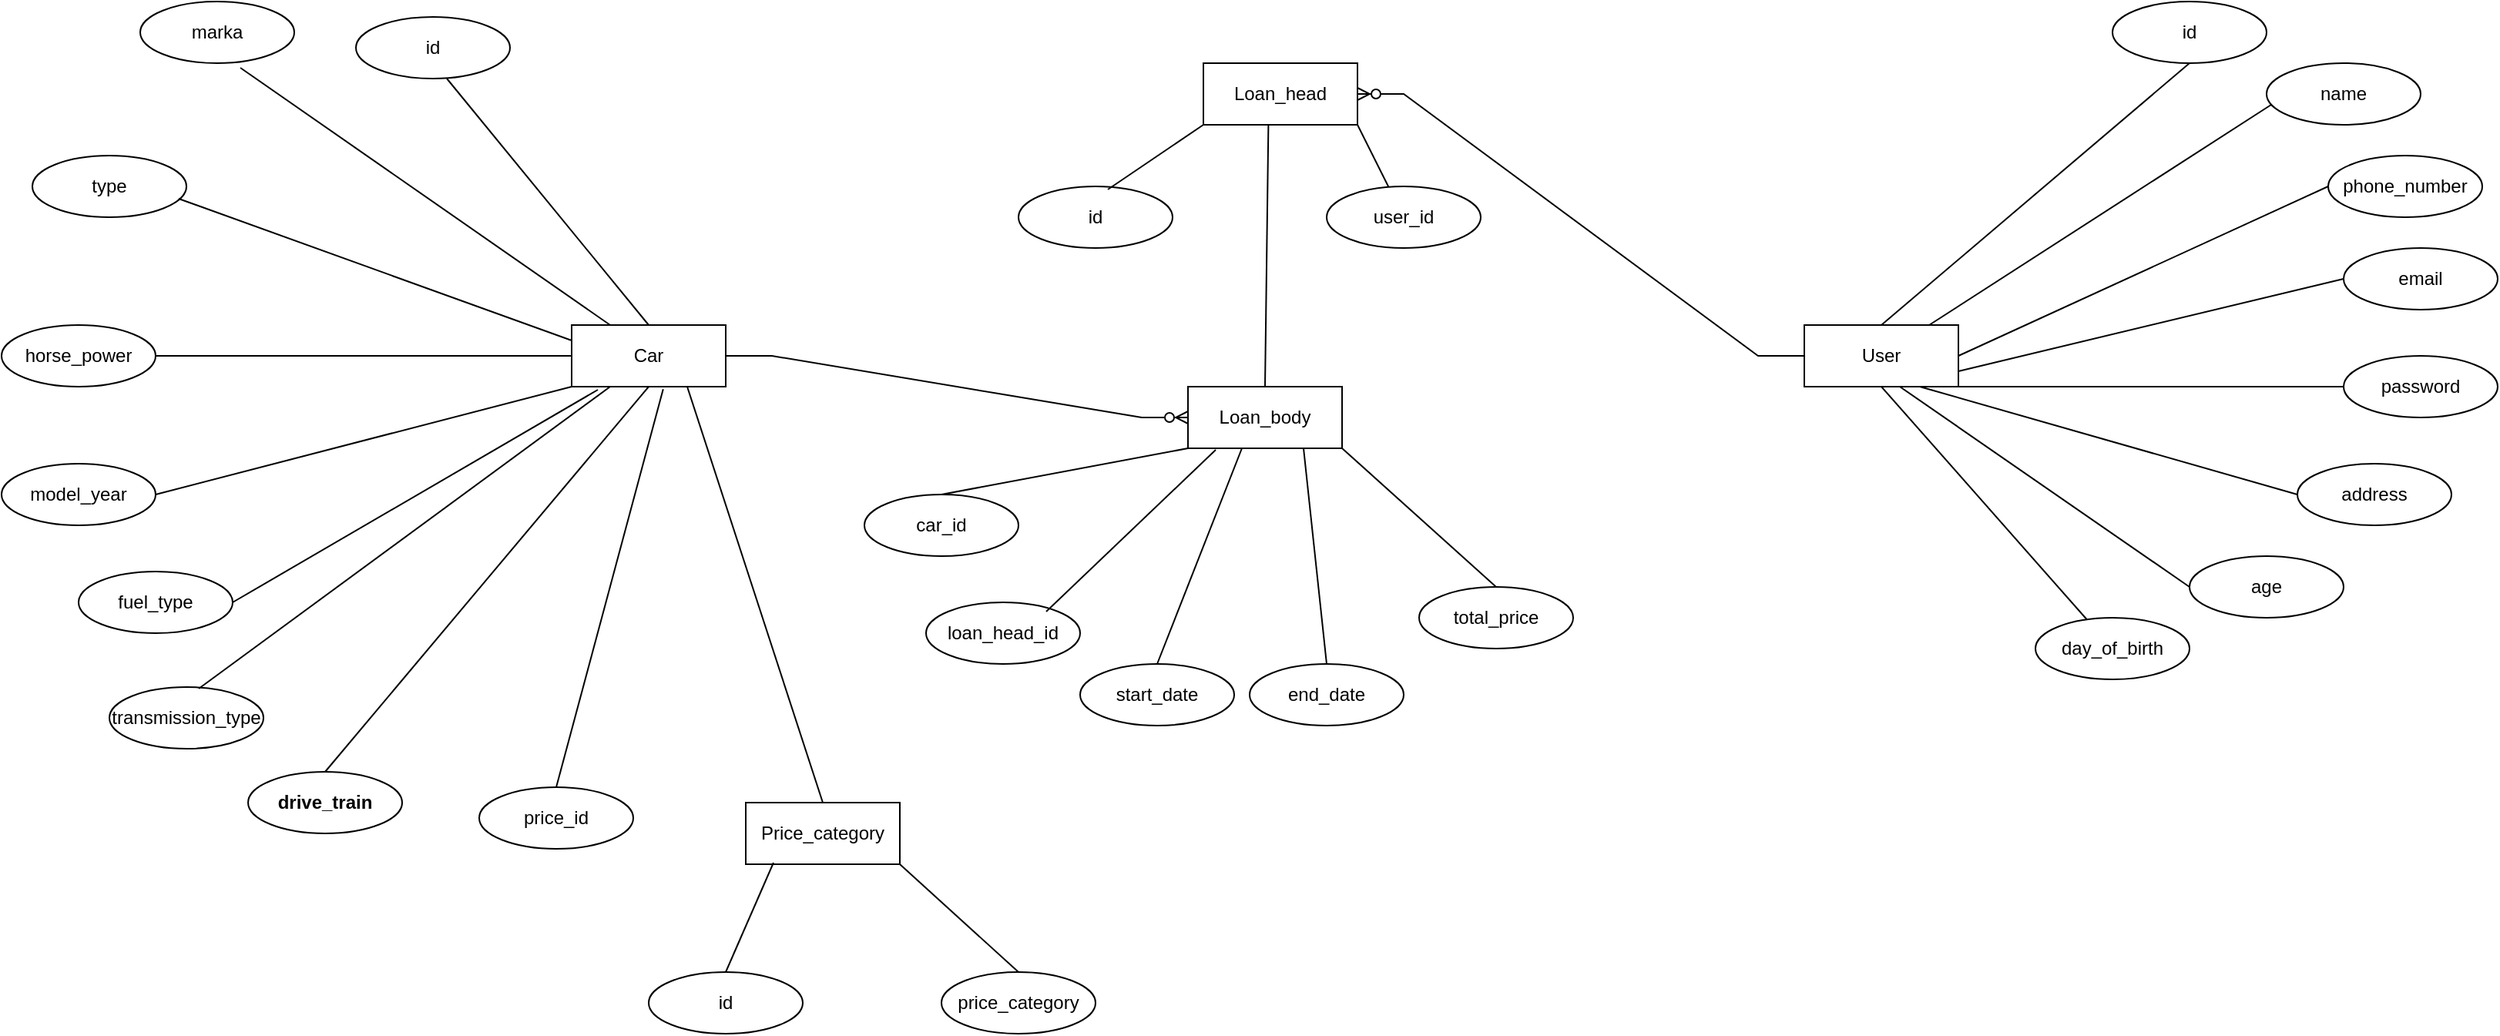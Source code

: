 <mxfile version="22.1.22" type="embed">
  <diagram name="1 oldal" id="6gjwfznrV-qQu4o9CnS2">
    <mxGraphModel dx="1723" dy="760" grid="1" gridSize="10" guides="1" tooltips="1" connect="1" arrows="1" fold="1" page="1" pageScale="1" pageWidth="827" pageHeight="1169" math="0" shadow="0">
      <root>
        <mxCell id="0" />
        <mxCell id="1" parent="0" />
        <mxCell id="jQrdcfdzkRZm4daX9A_m-1" value="Car" style="whiteSpace=wrap;html=1;align=center;" parent="1" vertex="1">
          <mxGeometry x="250" y="330" width="100" height="40" as="geometry" />
        </mxCell>
        <mxCell id="jQrdcfdzkRZm4daX9A_m-2" value="User" style="whiteSpace=wrap;html=1;align=center;" parent="1" vertex="1">
          <mxGeometry x="1050" y="330" width="100" height="40" as="geometry" />
        </mxCell>
        <mxCell id="jQrdcfdzkRZm4daX9A_m-84" value="id" style="ellipse;whiteSpace=wrap;html=1;align=center;" parent="1" vertex="1">
          <mxGeometry x="110" y="130" width="100" height="40" as="geometry" />
        </mxCell>
        <mxCell id="jQrdcfdzkRZm4daX9A_m-85" value="marka" style="ellipse;whiteSpace=wrap;html=1;align=center;" parent="1" vertex="1">
          <mxGeometry x="-30" y="120" width="100" height="40" as="geometry" />
        </mxCell>
        <mxCell id="jQrdcfdzkRZm4daX9A_m-86" value="type" style="ellipse;whiteSpace=wrap;html=1;align=center;" parent="1" vertex="1">
          <mxGeometry x="-100" y="220" width="100" height="40" as="geometry" />
        </mxCell>
        <mxCell id="jQrdcfdzkRZm4daX9A_m-87" value="horse_power" style="ellipse;whiteSpace=wrap;html=1;align=center;" parent="1" vertex="1">
          <mxGeometry x="-120" y="330" width="100" height="40" as="geometry" />
        </mxCell>
        <mxCell id="jQrdcfdzkRZm4daX9A_m-88" value="model_year" style="ellipse;whiteSpace=wrap;html=1;align=center;" parent="1" vertex="1">
          <mxGeometry x="-120" y="420" width="100" height="40" as="geometry" />
        </mxCell>
        <mxCell id="jQrdcfdzkRZm4daX9A_m-89" value="fuel_type" style="ellipse;whiteSpace=wrap;html=1;align=center;" parent="1" vertex="1">
          <mxGeometry x="-70" y="490" width="100" height="40" as="geometry" />
        </mxCell>
        <mxCell id="jQrdcfdzkRZm4daX9A_m-90" value="transmission_type" style="ellipse;whiteSpace=wrap;html=1;align=center;" parent="1" vertex="1">
          <mxGeometry x="-50" y="565" width="100" height="40" as="geometry" />
        </mxCell>
        <mxCell id="jQrdcfdzkRZm4daX9A_m-91" value="drive_train" style="ellipse;whiteSpace=wrap;html=1;align=center;fontStyle=1" parent="1" vertex="1">
          <mxGeometry x="40" y="620" width="100" height="40" as="geometry" />
        </mxCell>
        <mxCell id="jQrdcfdzkRZm4daX9A_m-92" value="" style="endArrow=none;html=1;rounded=0;exitX=0.59;exitY=1;exitDx=0;exitDy=0;exitPerimeter=0;entryX=0.5;entryY=0;entryDx=0;entryDy=0;" parent="1" source="jQrdcfdzkRZm4daX9A_m-84" target="jQrdcfdzkRZm4daX9A_m-1" edge="1">
          <mxGeometry relative="1" as="geometry">
            <mxPoint x="-30" y="390" as="sourcePoint" />
            <mxPoint x="130" y="390" as="targetPoint" />
          </mxGeometry>
        </mxCell>
        <mxCell id="jQrdcfdzkRZm4daX9A_m-96" value="" style="endArrow=none;html=1;rounded=0;exitX=0.65;exitY=1.075;exitDx=0;exitDy=0;exitPerimeter=0;entryX=0.25;entryY=0;entryDx=0;entryDy=0;" parent="1" source="jQrdcfdzkRZm4daX9A_m-85" target="jQrdcfdzkRZm4daX9A_m-1" edge="1">
          <mxGeometry relative="1" as="geometry">
            <mxPoint x="-30" y="390" as="sourcePoint" />
            <mxPoint x="130" y="390" as="targetPoint" />
          </mxGeometry>
        </mxCell>
        <mxCell id="jQrdcfdzkRZm4daX9A_m-97" value="" style="endArrow=none;html=1;rounded=0;exitX=0.95;exitY=0.7;exitDx=0;exitDy=0;exitPerimeter=0;entryX=0;entryY=0.25;entryDx=0;entryDy=0;" parent="1" source="jQrdcfdzkRZm4daX9A_m-86" target="jQrdcfdzkRZm4daX9A_m-1" edge="1">
          <mxGeometry relative="1" as="geometry">
            <mxPoint x="30" y="330" as="sourcePoint" />
            <mxPoint x="190" y="330" as="targetPoint" />
          </mxGeometry>
        </mxCell>
        <mxCell id="jQrdcfdzkRZm4daX9A_m-99" value="" style="endArrow=none;html=1;rounded=0;exitX=1;exitY=0.5;exitDx=0;exitDy=0;entryX=0;entryY=0.5;entryDx=0;entryDy=0;" parent="1" source="jQrdcfdzkRZm4daX9A_m-87" target="jQrdcfdzkRZm4daX9A_m-1" edge="1">
          <mxGeometry relative="1" as="geometry">
            <mxPoint x="40" y="400" as="sourcePoint" />
            <mxPoint x="200" y="400" as="targetPoint" />
          </mxGeometry>
        </mxCell>
        <mxCell id="jQrdcfdzkRZm4daX9A_m-101" value="" style="endArrow=none;html=1;rounded=0;exitX=1;exitY=0.5;exitDx=0;exitDy=0;entryX=0;entryY=1;entryDx=0;entryDy=0;" parent="1" source="jQrdcfdzkRZm4daX9A_m-88" target="jQrdcfdzkRZm4daX9A_m-1" edge="1">
          <mxGeometry relative="1" as="geometry">
            <mxPoint x="30" y="420" as="sourcePoint" />
            <mxPoint x="190" y="420" as="targetPoint" />
          </mxGeometry>
        </mxCell>
        <mxCell id="jQrdcfdzkRZm4daX9A_m-103" value="" style="endArrow=none;html=1;rounded=0;exitX=1;exitY=0.5;exitDx=0;exitDy=0;entryX=0.17;entryY=1.05;entryDx=0;entryDy=0;entryPerimeter=0;" parent="1" source="jQrdcfdzkRZm4daX9A_m-89" target="jQrdcfdzkRZm4daX9A_m-1" edge="1">
          <mxGeometry relative="1" as="geometry">
            <mxPoint x="50" y="460" as="sourcePoint" />
            <mxPoint x="210" y="460" as="targetPoint" />
          </mxGeometry>
        </mxCell>
        <mxCell id="jQrdcfdzkRZm4daX9A_m-104" value="" style="endArrow=none;html=1;rounded=0;exitX=0.58;exitY=0.025;exitDx=0;exitDy=0;exitPerimeter=0;entryX=0.25;entryY=1;entryDx=0;entryDy=0;" parent="1" source="jQrdcfdzkRZm4daX9A_m-90" target="jQrdcfdzkRZm4daX9A_m-1" edge="1">
          <mxGeometry relative="1" as="geometry">
            <mxPoint x="150" y="450" as="sourcePoint" />
            <mxPoint x="310" y="450" as="targetPoint" />
          </mxGeometry>
        </mxCell>
        <mxCell id="jQrdcfdzkRZm4daX9A_m-105" value="" style="endArrow=none;html=1;rounded=0;exitX=0.5;exitY=0;exitDx=0;exitDy=0;entryX=0.5;entryY=1;entryDx=0;entryDy=0;" parent="1" source="jQrdcfdzkRZm4daX9A_m-91" target="jQrdcfdzkRZm4daX9A_m-1" edge="1">
          <mxGeometry relative="1" as="geometry">
            <mxPoint x="-30" y="390" as="sourcePoint" />
            <mxPoint x="130" y="390" as="targetPoint" />
          </mxGeometry>
        </mxCell>
        <mxCell id="jQrdcfdzkRZm4daX9A_m-106" value="Price_category" style="whiteSpace=wrap;html=1;align=center;" parent="1" vertex="1">
          <mxGeometry x="363" y="640" width="100" height="40" as="geometry" />
        </mxCell>
        <mxCell id="jQrdcfdzkRZm4daX9A_m-107" value="" style="endArrow=none;html=1;rounded=0;exitX=0.75;exitY=1;exitDx=0;exitDy=0;entryX=0.5;entryY=0;entryDx=0;entryDy=0;" parent="1" source="jQrdcfdzkRZm4daX9A_m-1" target="jQrdcfdzkRZm4daX9A_m-106" edge="1">
          <mxGeometry relative="1" as="geometry">
            <mxPoint x="580" y="390" as="sourcePoint" />
            <mxPoint x="740" y="390" as="targetPoint" />
          </mxGeometry>
        </mxCell>
        <mxCell id="jQrdcfdzkRZm4daX9A_m-108" value="id" style="ellipse;whiteSpace=wrap;html=1;align=center;" parent="1" vertex="1">
          <mxGeometry x="300" y="750" width="100" height="40" as="geometry" />
        </mxCell>
        <mxCell id="jQrdcfdzkRZm4daX9A_m-109" value="" style="endArrow=none;html=1;rounded=0;exitX=0.5;exitY=0;exitDx=0;exitDy=0;entryX=0.18;entryY=0.975;entryDx=0;entryDy=0;entryPerimeter=0;" parent="1" source="jQrdcfdzkRZm4daX9A_m-108" target="jQrdcfdzkRZm4daX9A_m-106" edge="1">
          <mxGeometry relative="1" as="geometry">
            <mxPoint x="480" y="610" as="sourcePoint" />
            <mxPoint x="640" y="610" as="targetPoint" />
          </mxGeometry>
        </mxCell>
        <mxCell id="jQrdcfdzkRZm4daX9A_m-112" value="id" style="ellipse;whiteSpace=wrap;html=1;align=center;" parent="1" vertex="1">
          <mxGeometry x="1250" y="120" width="100" height="40" as="geometry" />
        </mxCell>
        <mxCell id="jQrdcfdzkRZm4daX9A_m-113" value="name" style="ellipse;whiteSpace=wrap;html=1;align=center;" parent="1" vertex="1">
          <mxGeometry x="1350" y="160" width="100" height="40" as="geometry" />
        </mxCell>
        <mxCell id="jQrdcfdzkRZm4daX9A_m-114" value="phone_number" style="ellipse;whiteSpace=wrap;html=1;align=center;" parent="1" vertex="1">
          <mxGeometry x="1390" y="220" width="100" height="40" as="geometry" />
        </mxCell>
        <mxCell id="jQrdcfdzkRZm4daX9A_m-115" value="email" style="ellipse;whiteSpace=wrap;html=1;align=center;" parent="1" vertex="1">
          <mxGeometry x="1400" y="280" width="100" height="40" as="geometry" />
        </mxCell>
        <mxCell id="jQrdcfdzkRZm4daX9A_m-116" value="password" style="ellipse;whiteSpace=wrap;html=1;align=center;" parent="1" vertex="1">
          <mxGeometry x="1400" y="350" width="100" height="40" as="geometry" />
        </mxCell>
        <mxCell id="jQrdcfdzkRZm4daX9A_m-117" value="address" style="ellipse;whiteSpace=wrap;html=1;align=center;" parent="1" vertex="1">
          <mxGeometry x="1370" y="420" width="100" height="40" as="geometry" />
        </mxCell>
        <mxCell id="jQrdcfdzkRZm4daX9A_m-118" value="age" style="ellipse;whiteSpace=wrap;html=1;align=center;" parent="1" vertex="1">
          <mxGeometry x="1300" y="480" width="100" height="40" as="geometry" />
        </mxCell>
        <mxCell id="jQrdcfdzkRZm4daX9A_m-119" value="day_of_birth" style="ellipse;whiteSpace=wrap;html=1;align=center;" parent="1" vertex="1">
          <mxGeometry x="1200" y="520" width="100" height="40" as="geometry" />
        </mxCell>
        <mxCell id="jQrdcfdzkRZm4daX9A_m-120" value="" style="endArrow=none;html=1;rounded=0;exitX=0.5;exitY=1;exitDx=0;exitDy=0;entryX=0.5;entryY=0;entryDx=0;entryDy=0;" parent="1" source="jQrdcfdzkRZm4daX9A_m-112" target="jQrdcfdzkRZm4daX9A_m-2" edge="1">
          <mxGeometry relative="1" as="geometry">
            <mxPoint x="940" y="430" as="sourcePoint" />
            <mxPoint x="1100" y="430" as="targetPoint" />
          </mxGeometry>
        </mxCell>
        <mxCell id="jQrdcfdzkRZm4daX9A_m-121" value="" style="endArrow=none;html=1;rounded=0;exitX=0.03;exitY=0.675;exitDx=0;exitDy=0;exitPerimeter=0;" parent="1" source="jQrdcfdzkRZm4daX9A_m-113" target="jQrdcfdzkRZm4daX9A_m-2" edge="1">
          <mxGeometry relative="1" as="geometry">
            <mxPoint x="1110" y="340" as="sourcePoint" />
            <mxPoint x="1270" y="340" as="targetPoint" />
          </mxGeometry>
        </mxCell>
        <mxCell id="jQrdcfdzkRZm4daX9A_m-122" value="" style="endArrow=none;html=1;rounded=0;exitX=0;exitY=0.5;exitDx=0;exitDy=0;entryX=1;entryY=0.5;entryDx=0;entryDy=0;" parent="1" source="jQrdcfdzkRZm4daX9A_m-114" target="jQrdcfdzkRZm4daX9A_m-2" edge="1">
          <mxGeometry relative="1" as="geometry">
            <mxPoint x="1240" y="320" as="sourcePoint" />
            <mxPoint x="1400" y="320" as="targetPoint" />
          </mxGeometry>
        </mxCell>
        <mxCell id="jQrdcfdzkRZm4daX9A_m-123" value="" style="endArrow=none;html=1;rounded=0;exitX=1;exitY=0.75;exitDx=0;exitDy=0;entryX=0;entryY=0.5;entryDx=0;entryDy=0;" parent="1" source="jQrdcfdzkRZm4daX9A_m-2" target="jQrdcfdzkRZm4daX9A_m-115" edge="1">
          <mxGeometry relative="1" as="geometry">
            <mxPoint x="1180" y="350" as="sourcePoint" />
            <mxPoint x="1340" y="350" as="targetPoint" />
          </mxGeometry>
        </mxCell>
        <mxCell id="jQrdcfdzkRZm4daX9A_m-124" value="" style="endArrow=none;html=1;rounded=0;entryX=0;entryY=0.5;entryDx=0;entryDy=0;exitX=1;exitY=1;exitDx=0;exitDy=0;" parent="1" source="jQrdcfdzkRZm4daX9A_m-2" target="jQrdcfdzkRZm4daX9A_m-116" edge="1">
          <mxGeometry relative="1" as="geometry">
            <mxPoint x="1130" y="390" as="sourcePoint" />
            <mxPoint x="1290" y="390" as="targetPoint" />
          </mxGeometry>
        </mxCell>
        <mxCell id="jQrdcfdzkRZm4daX9A_m-125" value="" style="endArrow=none;html=1;rounded=0;entryX=0;entryY=0.5;entryDx=0;entryDy=0;exitX=0.75;exitY=1;exitDx=0;exitDy=0;" parent="1" source="jQrdcfdzkRZm4daX9A_m-2" target="jQrdcfdzkRZm4daX9A_m-117" edge="1">
          <mxGeometry relative="1" as="geometry">
            <mxPoint x="1120" y="440" as="sourcePoint" />
            <mxPoint x="1280" y="440" as="targetPoint" />
          </mxGeometry>
        </mxCell>
        <mxCell id="jQrdcfdzkRZm4daX9A_m-126" value="" style="endArrow=none;html=1;rounded=0;entryX=0;entryY=0.5;entryDx=0;entryDy=0;exitX=0.62;exitY=1;exitDx=0;exitDy=0;exitPerimeter=0;" parent="1" source="jQrdcfdzkRZm4daX9A_m-2" target="jQrdcfdzkRZm4daX9A_m-118" edge="1">
          <mxGeometry relative="1" as="geometry">
            <mxPoint x="1010" y="450" as="sourcePoint" />
            <mxPoint x="1170" y="450" as="targetPoint" />
          </mxGeometry>
        </mxCell>
        <mxCell id="jQrdcfdzkRZm4daX9A_m-127" value="" style="endArrow=none;html=1;rounded=0;exitX=0.5;exitY=1;exitDx=0;exitDy=0;" parent="1" source="jQrdcfdzkRZm4daX9A_m-2" target="jQrdcfdzkRZm4daX9A_m-119" edge="1">
          <mxGeometry relative="1" as="geometry">
            <mxPoint x="950" y="490" as="sourcePoint" />
            <mxPoint x="1110" y="490" as="targetPoint" />
          </mxGeometry>
        </mxCell>
        <mxCell id="jQrdcfdzkRZm4daX9A_m-128" value="Loan_head" style="whiteSpace=wrap;html=1;align=center;" parent="1" vertex="1">
          <mxGeometry x="660" y="160" width="100" height="40" as="geometry" />
        </mxCell>
        <mxCell id="jQrdcfdzkRZm4daX9A_m-129" value="id" style="ellipse;whiteSpace=wrap;html=1;align=center;" parent="1" vertex="1">
          <mxGeometry x="540" y="240" width="100" height="40" as="geometry" />
        </mxCell>
        <mxCell id="jQrdcfdzkRZm4daX9A_m-130" value="user_id" style="ellipse;whiteSpace=wrap;html=1;align=center;" parent="1" vertex="1">
          <mxGeometry x="740" y="240" width="100" height="40" as="geometry" />
        </mxCell>
        <mxCell id="jQrdcfdzkRZm4daX9A_m-131" value="" style="endArrow=none;html=1;rounded=0;exitX=1;exitY=1;exitDx=0;exitDy=0;" parent="1" source="jQrdcfdzkRZm4daX9A_m-128" target="jQrdcfdzkRZm4daX9A_m-130" edge="1">
          <mxGeometry relative="1" as="geometry">
            <mxPoint x="700" y="290" as="sourcePoint" />
            <mxPoint x="860" y="290" as="targetPoint" />
          </mxGeometry>
        </mxCell>
        <mxCell id="jQrdcfdzkRZm4daX9A_m-132" value="" style="endArrow=none;html=1;rounded=0;exitX=0;exitY=1;exitDx=0;exitDy=0;entryX=0.58;entryY=0.05;entryDx=0;entryDy=0;entryPerimeter=0;" parent="1" source="jQrdcfdzkRZm4daX9A_m-128" target="jQrdcfdzkRZm4daX9A_m-129" edge="1">
          <mxGeometry relative="1" as="geometry">
            <mxPoint x="660" y="340" as="sourcePoint" />
            <mxPoint x="820" y="340" as="targetPoint" />
          </mxGeometry>
        </mxCell>
        <mxCell id="jQrdcfdzkRZm4daX9A_m-133" value="" style="edgeStyle=entityRelationEdgeStyle;fontSize=12;html=1;endArrow=ERzeroToMany;endFill=1;rounded=0;exitX=1;exitY=0.5;exitDx=0;exitDy=0;entryX=0;entryY=0.5;entryDx=0;entryDy=0;" parent="1" source="jQrdcfdzkRZm4daX9A_m-1" target="jQrdcfdzkRZm4daX9A_m-136" edge="1">
          <mxGeometry width="100" height="100" relative="1" as="geometry">
            <mxPoint x="350" y="545" as="sourcePoint" />
            <mxPoint x="600" y="390" as="targetPoint" />
            <Array as="points">
              <mxPoint x="420" y="405" />
              <mxPoint x="430" y="405" />
            </Array>
          </mxGeometry>
        </mxCell>
        <mxCell id="jQrdcfdzkRZm4daX9A_m-134" value="" style="edgeStyle=entityRelationEdgeStyle;fontSize=12;html=1;endArrow=ERzeroToMany;endFill=1;rounded=0;exitX=0;exitY=0.5;exitDx=0;exitDy=0;entryX=1;entryY=0.5;entryDx=0;entryDy=0;" parent="1" source="jQrdcfdzkRZm4daX9A_m-2" target="jQrdcfdzkRZm4daX9A_m-128" edge="1">
          <mxGeometry width="100" height="100" relative="1" as="geometry">
            <mxPoint x="910" y="340" as="sourcePoint" />
            <mxPoint x="1010" y="240" as="targetPoint" />
          </mxGeometry>
        </mxCell>
        <mxCell id="jQrdcfdzkRZm4daX9A_m-135" value="" style="endArrow=none;html=1;rounded=0;exitX=0.422;exitY=0.988;exitDx=0;exitDy=0;exitPerimeter=0;entryX=0.5;entryY=0;entryDx=0;entryDy=0;" parent="1" source="jQrdcfdzkRZm4daX9A_m-128" target="jQrdcfdzkRZm4daX9A_m-136" edge="1">
          <mxGeometry relative="1" as="geometry">
            <mxPoint x="760" y="330" as="sourcePoint" />
            <mxPoint x="700" y="350" as="targetPoint" />
          </mxGeometry>
        </mxCell>
        <mxCell id="jQrdcfdzkRZm4daX9A_m-136" value="Loan_body" style="whiteSpace=wrap;html=1;align=center;" parent="1" vertex="1">
          <mxGeometry x="650" y="370" width="100" height="40" as="geometry" />
        </mxCell>
        <mxCell id="jQrdcfdzkRZm4daX9A_m-137" value="car_id" style="ellipse;whiteSpace=wrap;html=1;align=center;" parent="1" vertex="1">
          <mxGeometry x="440" y="440" width="100" height="40" as="geometry" />
        </mxCell>
        <mxCell id="jQrdcfdzkRZm4daX9A_m-138" value="" style="endArrow=none;html=1;rounded=0;exitX=0.5;exitY=0;exitDx=0;exitDy=0;entryX=0;entryY=1;entryDx=0;entryDy=0;" parent="1" source="jQrdcfdzkRZm4daX9A_m-137" target="jQrdcfdzkRZm4daX9A_m-136" edge="1">
          <mxGeometry relative="1" as="geometry">
            <mxPoint x="760" y="470" as="sourcePoint" />
            <mxPoint x="920" y="470" as="targetPoint" />
          </mxGeometry>
        </mxCell>
        <mxCell id="jQrdcfdzkRZm4daX9A_m-139" value="start_date" style="ellipse;whiteSpace=wrap;html=1;align=center;" parent="1" vertex="1">
          <mxGeometry x="580" y="550" width="100" height="40" as="geometry" />
        </mxCell>
        <mxCell id="jQrdcfdzkRZm4daX9A_m-141" value="end_date" style="ellipse;whiteSpace=wrap;html=1;align=center;" parent="1" vertex="1">
          <mxGeometry x="690" y="550" width="100" height="40" as="geometry" />
        </mxCell>
        <mxCell id="jQrdcfdzkRZm4daX9A_m-142" value="" style="endArrow=none;html=1;rounded=0;exitX=0.35;exitY=1;exitDx=0;exitDy=0;exitPerimeter=0;entryX=0.5;entryY=0;entryDx=0;entryDy=0;" parent="1" source="jQrdcfdzkRZm4daX9A_m-136" target="jQrdcfdzkRZm4daX9A_m-139" edge="1">
          <mxGeometry relative="1" as="geometry">
            <mxPoint x="650" y="440" as="sourcePoint" />
            <mxPoint x="810" y="440" as="targetPoint" />
          </mxGeometry>
        </mxCell>
        <mxCell id="jQrdcfdzkRZm4daX9A_m-143" value="" style="endArrow=none;html=1;rounded=0;exitX=0.75;exitY=1;exitDx=0;exitDy=0;entryX=0.5;entryY=0;entryDx=0;entryDy=0;" parent="1" source="jQrdcfdzkRZm4daX9A_m-136" target="jQrdcfdzkRZm4daX9A_m-141" edge="1">
          <mxGeometry relative="1" as="geometry">
            <mxPoint x="730" y="460" as="sourcePoint" />
            <mxPoint x="890" y="460" as="targetPoint" />
          </mxGeometry>
        </mxCell>
        <mxCell id="jQrdcfdzkRZm4daX9A_m-144" value="total_price" style="ellipse;whiteSpace=wrap;html=1;align=center;" parent="1" vertex="1">
          <mxGeometry x="800" y="500" width="100" height="40" as="geometry" />
        </mxCell>
        <mxCell id="jQrdcfdzkRZm4daX9A_m-145" value="" style="endArrow=none;html=1;rounded=0;exitX=1;exitY=1;exitDx=0;exitDy=0;entryX=0.5;entryY=0;entryDx=0;entryDy=0;" parent="1" source="jQrdcfdzkRZm4daX9A_m-136" target="jQrdcfdzkRZm4daX9A_m-144" edge="1">
          <mxGeometry relative="1" as="geometry">
            <mxPoint x="860" y="430" as="sourcePoint" />
            <mxPoint x="1020" y="430" as="targetPoint" />
          </mxGeometry>
        </mxCell>
        <mxCell id="jQrdcfdzkRZm4daX9A_m-146" value="price_category" style="ellipse;whiteSpace=wrap;html=1;align=center;" parent="1" vertex="1">
          <mxGeometry x="490" y="750" width="100" height="40" as="geometry" />
        </mxCell>
        <mxCell id="jQrdcfdzkRZm4daX9A_m-147" value="" style="endArrow=none;html=1;rounded=0;exitX=1;exitY=1;exitDx=0;exitDy=0;entryX=0.5;entryY=0;entryDx=0;entryDy=0;" parent="1" source="jQrdcfdzkRZm4daX9A_m-106" target="jQrdcfdzkRZm4daX9A_m-146" edge="1">
          <mxGeometry relative="1" as="geometry">
            <mxPoint x="500" y="680" as="sourcePoint" />
            <mxPoint x="660" y="680" as="targetPoint" />
          </mxGeometry>
        </mxCell>
        <mxCell id="jQrdcfdzkRZm4daX9A_m-148" value="price_id" style="ellipse;whiteSpace=wrap;html=1;align=center;" parent="1" vertex="1">
          <mxGeometry x="190" y="630" width="100" height="40" as="geometry" />
        </mxCell>
        <mxCell id="jQrdcfdzkRZm4daX9A_m-149" value="" style="endArrow=none;html=1;rounded=0;exitX=0.5;exitY=0;exitDx=0;exitDy=0;entryX=0.594;entryY=1.04;entryDx=0;entryDy=0;entryPerimeter=0;" parent="1" source="jQrdcfdzkRZm4daX9A_m-148" target="jQrdcfdzkRZm4daX9A_m-1" edge="1">
          <mxGeometry relative="1" as="geometry">
            <mxPoint x="200" y="520" as="sourcePoint" />
            <mxPoint x="360" y="520" as="targetPoint" />
          </mxGeometry>
        </mxCell>
        <mxCell id="2" value="loan_head_id" style="ellipse;whiteSpace=wrap;html=1;align=center;" vertex="1" parent="1">
          <mxGeometry x="480" y="510" width="100" height="40" as="geometry" />
        </mxCell>
        <mxCell id="3" value="" style="endArrow=none;html=1;rounded=0;exitX=0.78;exitY=0.15;exitDx=0;exitDy=0;exitPerimeter=0;entryX=0.18;entryY=1.025;entryDx=0;entryDy=0;entryPerimeter=0;" edge="1" parent="1" source="2" target="jQrdcfdzkRZm4daX9A_m-136">
          <mxGeometry relative="1" as="geometry">
            <mxPoint x="690" y="390" as="sourcePoint" />
            <mxPoint x="850" y="390" as="targetPoint" />
          </mxGeometry>
        </mxCell>
      </root>
    </mxGraphModel>
  </diagram>
</mxfile>
